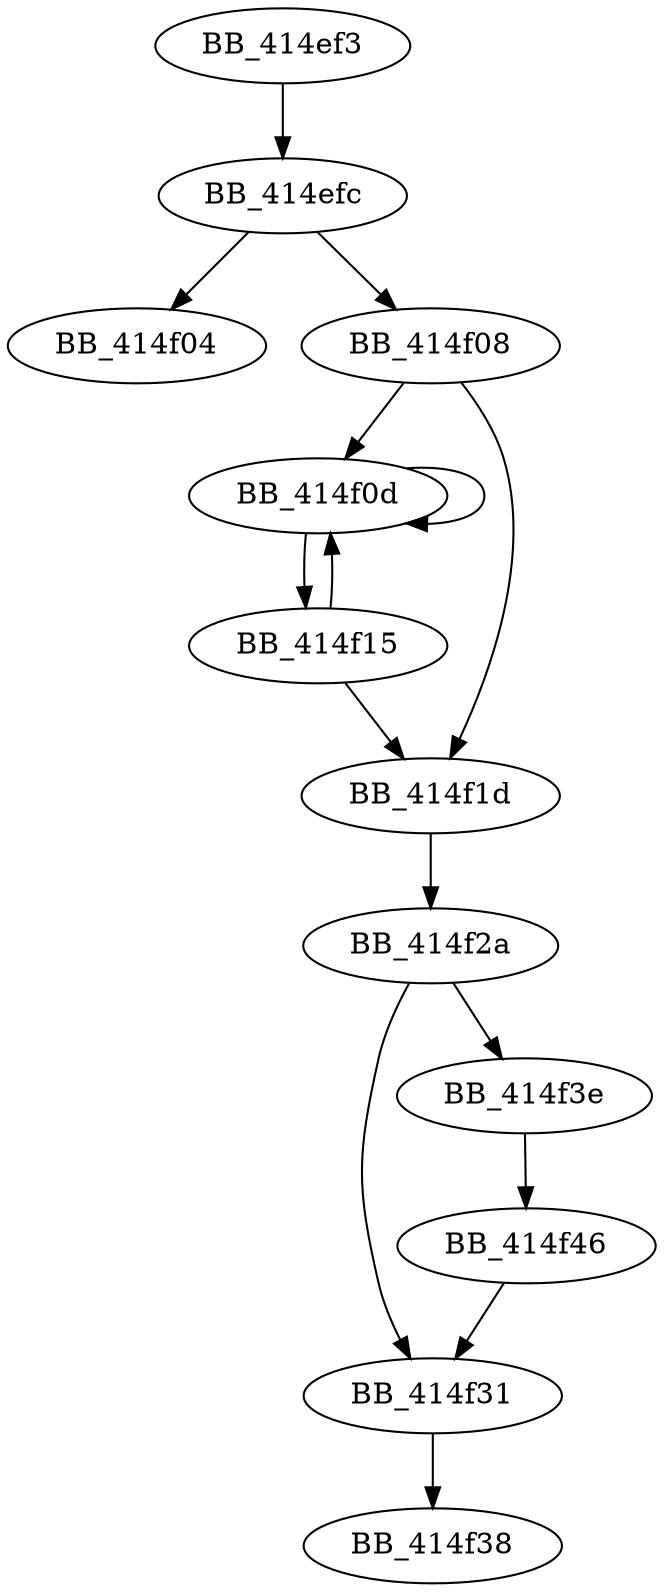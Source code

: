DiGraph ___crtGetEnvironmentStringsW{
BB_414ef3->BB_414efc
BB_414efc->BB_414f04
BB_414efc->BB_414f08
BB_414f08->BB_414f0d
BB_414f08->BB_414f1d
BB_414f0d->BB_414f0d
BB_414f0d->BB_414f15
BB_414f15->BB_414f0d
BB_414f15->BB_414f1d
BB_414f1d->BB_414f2a
BB_414f2a->BB_414f31
BB_414f2a->BB_414f3e
BB_414f31->BB_414f38
BB_414f3e->BB_414f46
BB_414f46->BB_414f31
}
